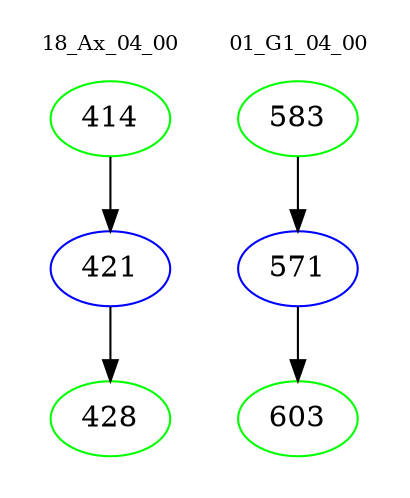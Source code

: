 digraph{
subgraph cluster_0 {
color = white
label = "18_Ax_04_00";
fontsize=10;
T0_414 [label="414", color="green"]
T0_414 -> T0_421 [color="black"]
T0_421 [label="421", color="blue"]
T0_421 -> T0_428 [color="black"]
T0_428 [label="428", color="green"]
}
subgraph cluster_1 {
color = white
label = "01_G1_04_00";
fontsize=10;
T1_583 [label="583", color="green"]
T1_583 -> T1_571 [color="black"]
T1_571 [label="571", color="blue"]
T1_571 -> T1_603 [color="black"]
T1_603 [label="603", color="green"]
}
}
